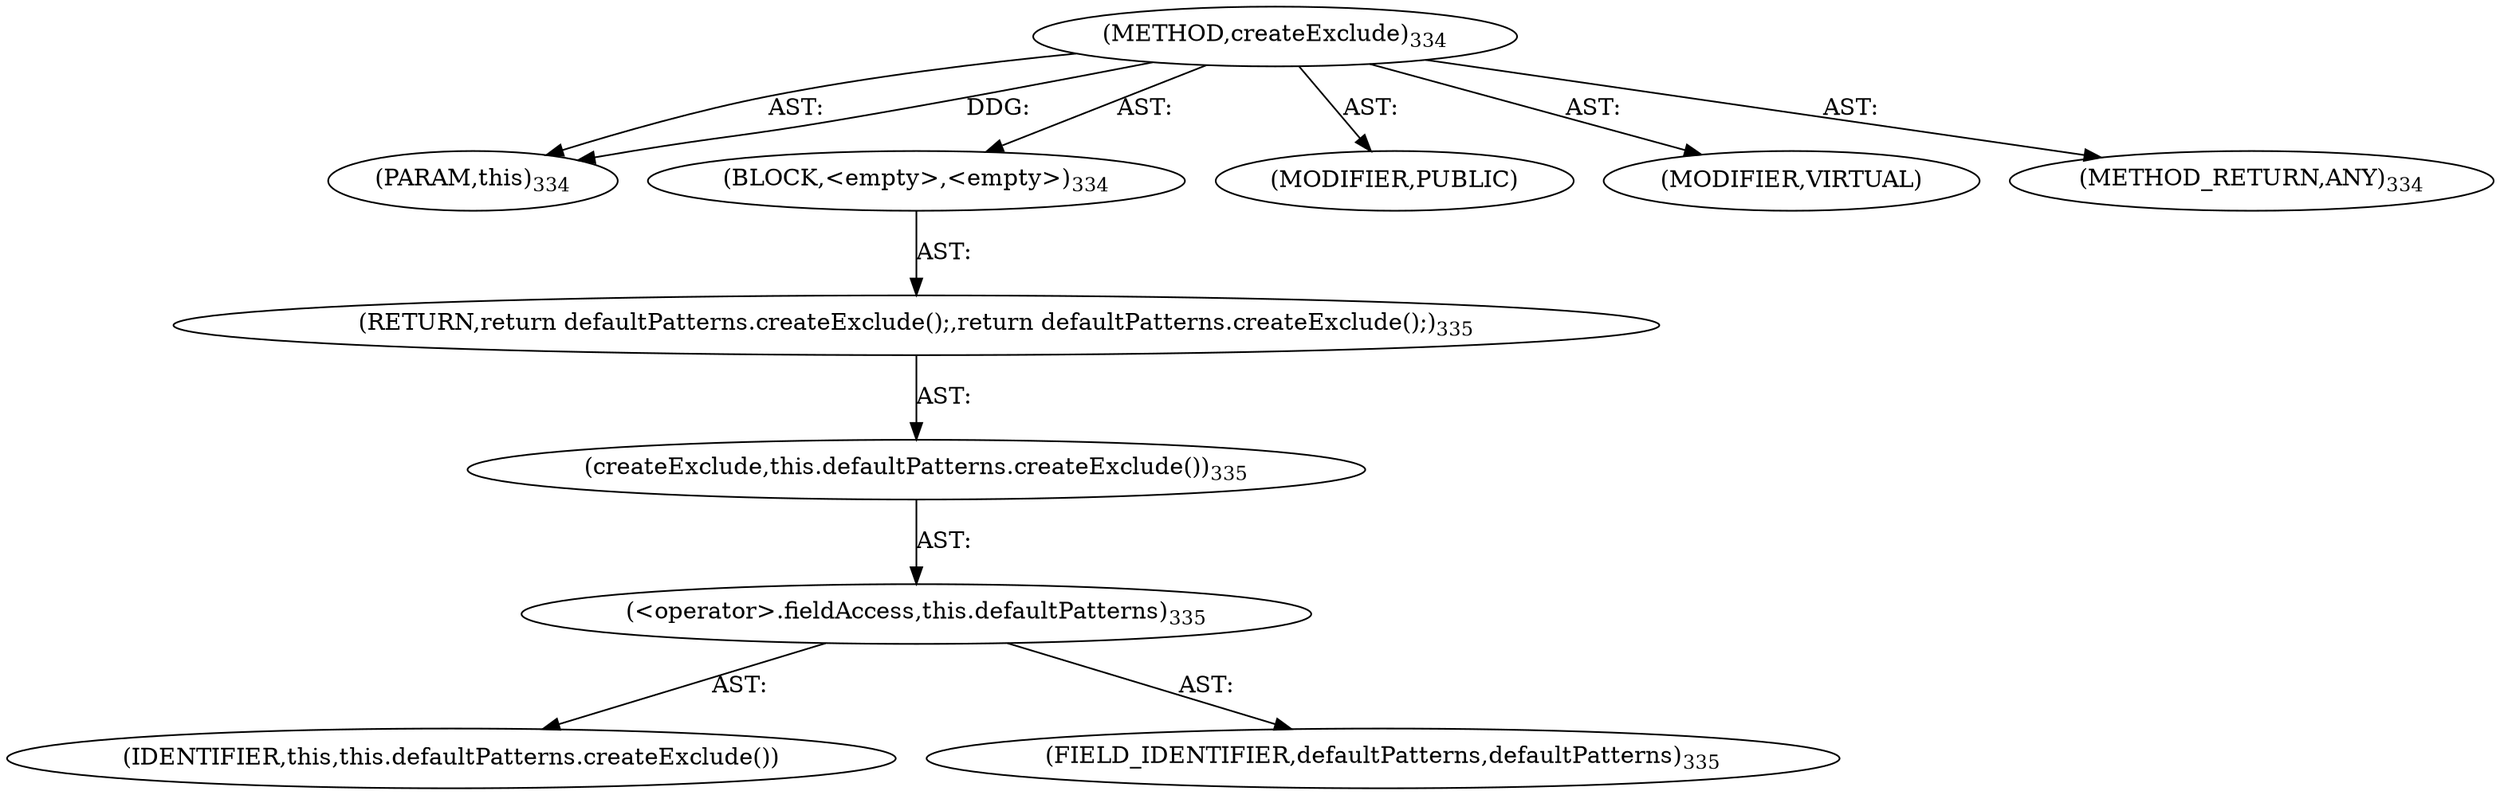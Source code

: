 digraph "createExclude" {  
"111669149717" [label = <(METHOD,createExclude)<SUB>334</SUB>> ]
"115964117028" [label = <(PARAM,this)<SUB>334</SUB>> ]
"25769803802" [label = <(BLOCK,&lt;empty&gt;,&lt;empty&gt;)<SUB>334</SUB>> ]
"146028888076" [label = <(RETURN,return defaultPatterns.createExclude();,return defaultPatterns.createExclude();)<SUB>335</SUB>> ]
"30064771133" [label = <(createExclude,this.defaultPatterns.createExclude())<SUB>335</SUB>> ]
"30064771134" [label = <(&lt;operator&gt;.fieldAccess,this.defaultPatterns)<SUB>335</SUB>> ]
"68719476838" [label = <(IDENTIFIER,this,this.defaultPatterns.createExclude())> ]
"55834574878" [label = <(FIELD_IDENTIFIER,defaultPatterns,defaultPatterns)<SUB>335</SUB>> ]
"133143986235" [label = <(MODIFIER,PUBLIC)> ]
"133143986236" [label = <(MODIFIER,VIRTUAL)> ]
"128849018901" [label = <(METHOD_RETURN,ANY)<SUB>334</SUB>> ]
  "111669149717" -> "115964117028"  [ label = "AST: "] 
  "111669149717" -> "25769803802"  [ label = "AST: "] 
  "111669149717" -> "133143986235"  [ label = "AST: "] 
  "111669149717" -> "133143986236"  [ label = "AST: "] 
  "111669149717" -> "128849018901"  [ label = "AST: "] 
  "25769803802" -> "146028888076"  [ label = "AST: "] 
  "146028888076" -> "30064771133"  [ label = "AST: "] 
  "30064771133" -> "30064771134"  [ label = "AST: "] 
  "30064771134" -> "68719476838"  [ label = "AST: "] 
  "30064771134" -> "55834574878"  [ label = "AST: "] 
  "111669149717" -> "115964117028"  [ label = "DDG: "] 
}
